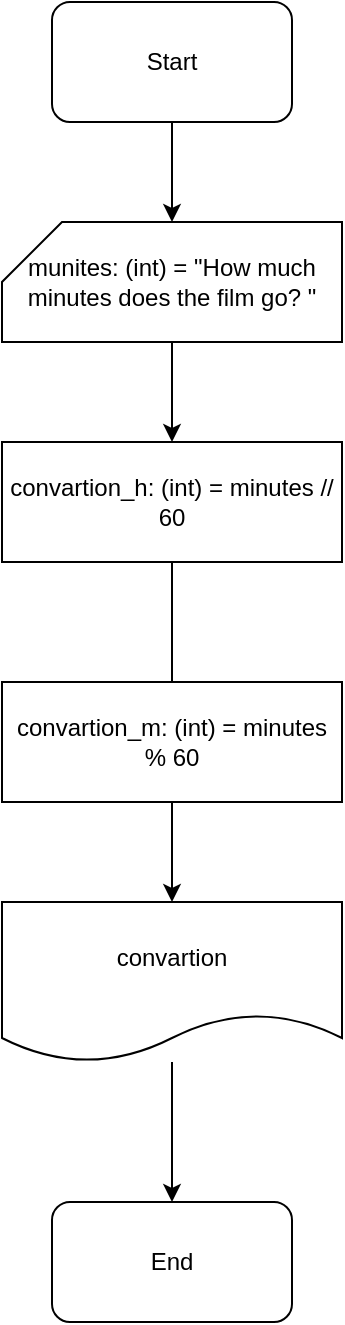 <mxfile version="24.7.8">
  <diagram name="Page-1" id="S-KjxUIFLZ_ENV5EZdhS">
    <mxGraphModel dx="868" dy="1022" grid="1" gridSize="10" guides="1" tooltips="1" connect="1" arrows="1" fold="1" page="1" pageScale="1" pageWidth="850" pageHeight="1100" math="0" shadow="0">
      <root>
        <mxCell id="0" />
        <mxCell id="1" parent="0" />
        <mxCell id="j0Kjn5IcFYhQ3c4-ktUc-6" value="" style="edgeStyle=orthogonalEdgeStyle;rounded=0;orthogonalLoop=1;jettySize=auto;html=1;" edge="1" parent="1" source="j0Kjn5IcFYhQ3c4-ktUc-1" target="j0Kjn5IcFYhQ3c4-ktUc-2">
          <mxGeometry relative="1" as="geometry" />
        </mxCell>
        <mxCell id="j0Kjn5IcFYhQ3c4-ktUc-1" value="Start" style="rounded=1;whiteSpace=wrap;html=1;" vertex="1" parent="1">
          <mxGeometry x="365" y="40" width="120" height="60" as="geometry" />
        </mxCell>
        <mxCell id="j0Kjn5IcFYhQ3c4-ktUc-7" value="" style="edgeStyle=orthogonalEdgeStyle;rounded=0;orthogonalLoop=1;jettySize=auto;html=1;" edge="1" parent="1" source="j0Kjn5IcFYhQ3c4-ktUc-2" target="j0Kjn5IcFYhQ3c4-ktUc-3">
          <mxGeometry relative="1" as="geometry" />
        </mxCell>
        <mxCell id="j0Kjn5IcFYhQ3c4-ktUc-2" value="munites: (int) = &quot;How much minutes does the film go? &quot;" style="shape=card;whiteSpace=wrap;html=1;" vertex="1" parent="1">
          <mxGeometry x="340" y="150" width="170" height="60" as="geometry" />
        </mxCell>
        <mxCell id="j0Kjn5IcFYhQ3c4-ktUc-8" value="" style="edgeStyle=orthogonalEdgeStyle;rounded=0;orthogonalLoop=1;jettySize=auto;html=1;" edge="1" parent="1" source="j0Kjn5IcFYhQ3c4-ktUc-3" target="j0Kjn5IcFYhQ3c4-ktUc-4">
          <mxGeometry relative="1" as="geometry" />
        </mxCell>
        <mxCell id="j0Kjn5IcFYhQ3c4-ktUc-3" value="convartion_h: (int) = minutes // 60" style="rounded=0;whiteSpace=wrap;html=1;" vertex="1" parent="1">
          <mxGeometry x="340" y="260" width="170" height="60" as="geometry" />
        </mxCell>
        <mxCell id="j0Kjn5IcFYhQ3c4-ktUc-9" value="" style="edgeStyle=orthogonalEdgeStyle;rounded=0;orthogonalLoop=1;jettySize=auto;html=1;" edge="1" parent="1" source="j0Kjn5IcFYhQ3c4-ktUc-4" target="j0Kjn5IcFYhQ3c4-ktUc-5">
          <mxGeometry relative="1" as="geometry" />
        </mxCell>
        <mxCell id="j0Kjn5IcFYhQ3c4-ktUc-4" value="convartion" style="shape=document;whiteSpace=wrap;html=1;boundedLbl=1;" vertex="1" parent="1">
          <mxGeometry x="340" y="490" width="170" height="80" as="geometry" />
        </mxCell>
        <mxCell id="j0Kjn5IcFYhQ3c4-ktUc-5" value="End" style="rounded=1;whiteSpace=wrap;html=1;" vertex="1" parent="1">
          <mxGeometry x="365" y="640" width="120" height="60" as="geometry" />
        </mxCell>
        <mxCell id="j0Kjn5IcFYhQ3c4-ktUc-10" value="convartion_m: (int) = minutes % 60" style="rounded=0;whiteSpace=wrap;html=1;" vertex="1" parent="1">
          <mxGeometry x="340" y="380" width="170" height="60" as="geometry" />
        </mxCell>
      </root>
    </mxGraphModel>
  </diagram>
</mxfile>
